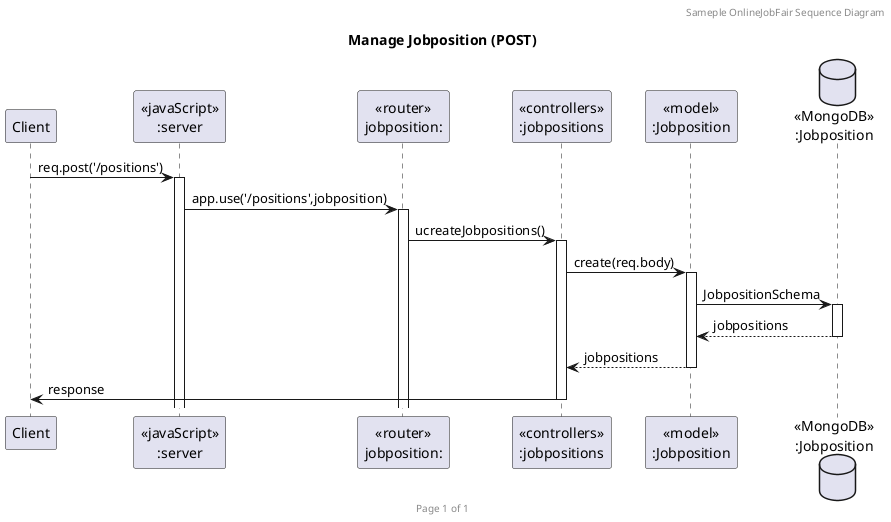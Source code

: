 @startuml Manage Jobposition (GET)

header Sameple OnlineJobFair Sequence Diagram
footer Page %page% of %lastpage%
title "Manage Jobposition (POST)"

participant "Client" as client
participant "<<javaScript>>\n:server" as server
participant "<<router>>\njobposition:" as routerHospitals
participant "<<controllers>>\n:jobpositions" as controllersHospitals
participant "<<model>>\n:Jobposition" as modelHospital
database "<<MongoDB>>\n:Jobposition" as HospitalsDatabase

client->server ++:req.post('/positions')
server->routerHospitals ++:app.use('/positions',jobposition)
routerHospitals -> controllersHospitals ++:ucreateJobpositions()
controllersHospitals->modelHospital ++:create(req.body)
modelHospital ->HospitalsDatabase ++: JobpositionSchema
HospitalsDatabase --> modelHospital --: jobpositions
controllersHospitals <-- modelHospital --:jobpositions
controllersHospitals->client --:response

@enduml